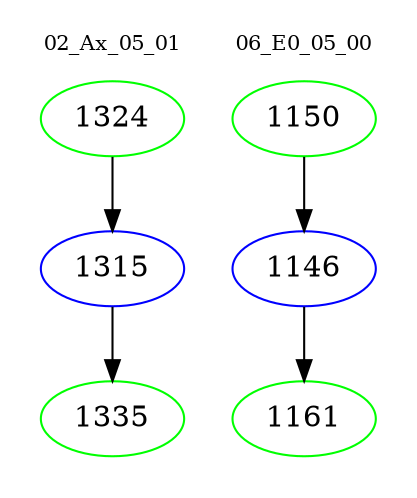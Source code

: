 digraph{
subgraph cluster_0 {
color = white
label = "02_Ax_05_01";
fontsize=10;
T0_1324 [label="1324", color="green"]
T0_1324 -> T0_1315 [color="black"]
T0_1315 [label="1315", color="blue"]
T0_1315 -> T0_1335 [color="black"]
T0_1335 [label="1335", color="green"]
}
subgraph cluster_1 {
color = white
label = "06_E0_05_00";
fontsize=10;
T1_1150 [label="1150", color="green"]
T1_1150 -> T1_1146 [color="black"]
T1_1146 [label="1146", color="blue"]
T1_1146 -> T1_1161 [color="black"]
T1_1161 [label="1161", color="green"]
}
}
